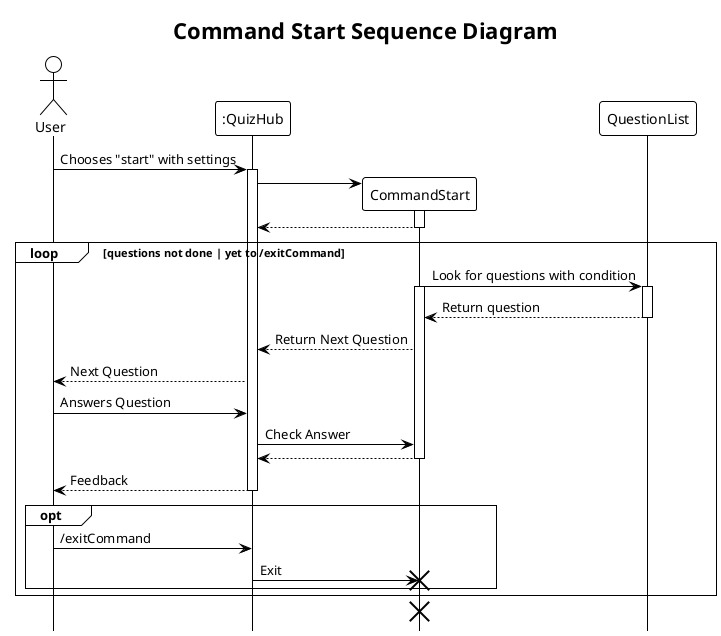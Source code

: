 @startuml
!theme plain
hide footbox
Title: Command Start Sequence Diagram

actor User
participant Ui as ":QuizHub"
participant CommandStart
participant QuestionList

User -> Ui : Chooses "start" with settings
activate Ui
create CommandStart
Ui -> CommandStart
activate CommandStart
CommandStart --> Ui
deactivate CommandStart

loop questions not done | yet to /exitCommand
    CommandStart -> QuestionList : Look for questions with condition
    activate CommandStart
    activate QuestionList
    QuestionList --> CommandStart : Return question
    deactivate QuestionList
    CommandStart --> Ui : Return Next Question
    Ui --> User : Next Question
    User -> Ui : Answers Question
    Ui -> CommandStart : Check Answer
    CommandStart --> Ui
    deactivate CommandStart
    Ui --> User : Feedback
    deactivate Ui
    opt
        User -> Ui : /exitCommand
        Ui -> CommandStart : Exit
destroy CommandStart
    end
end
destroy CommandStart

@enduml
